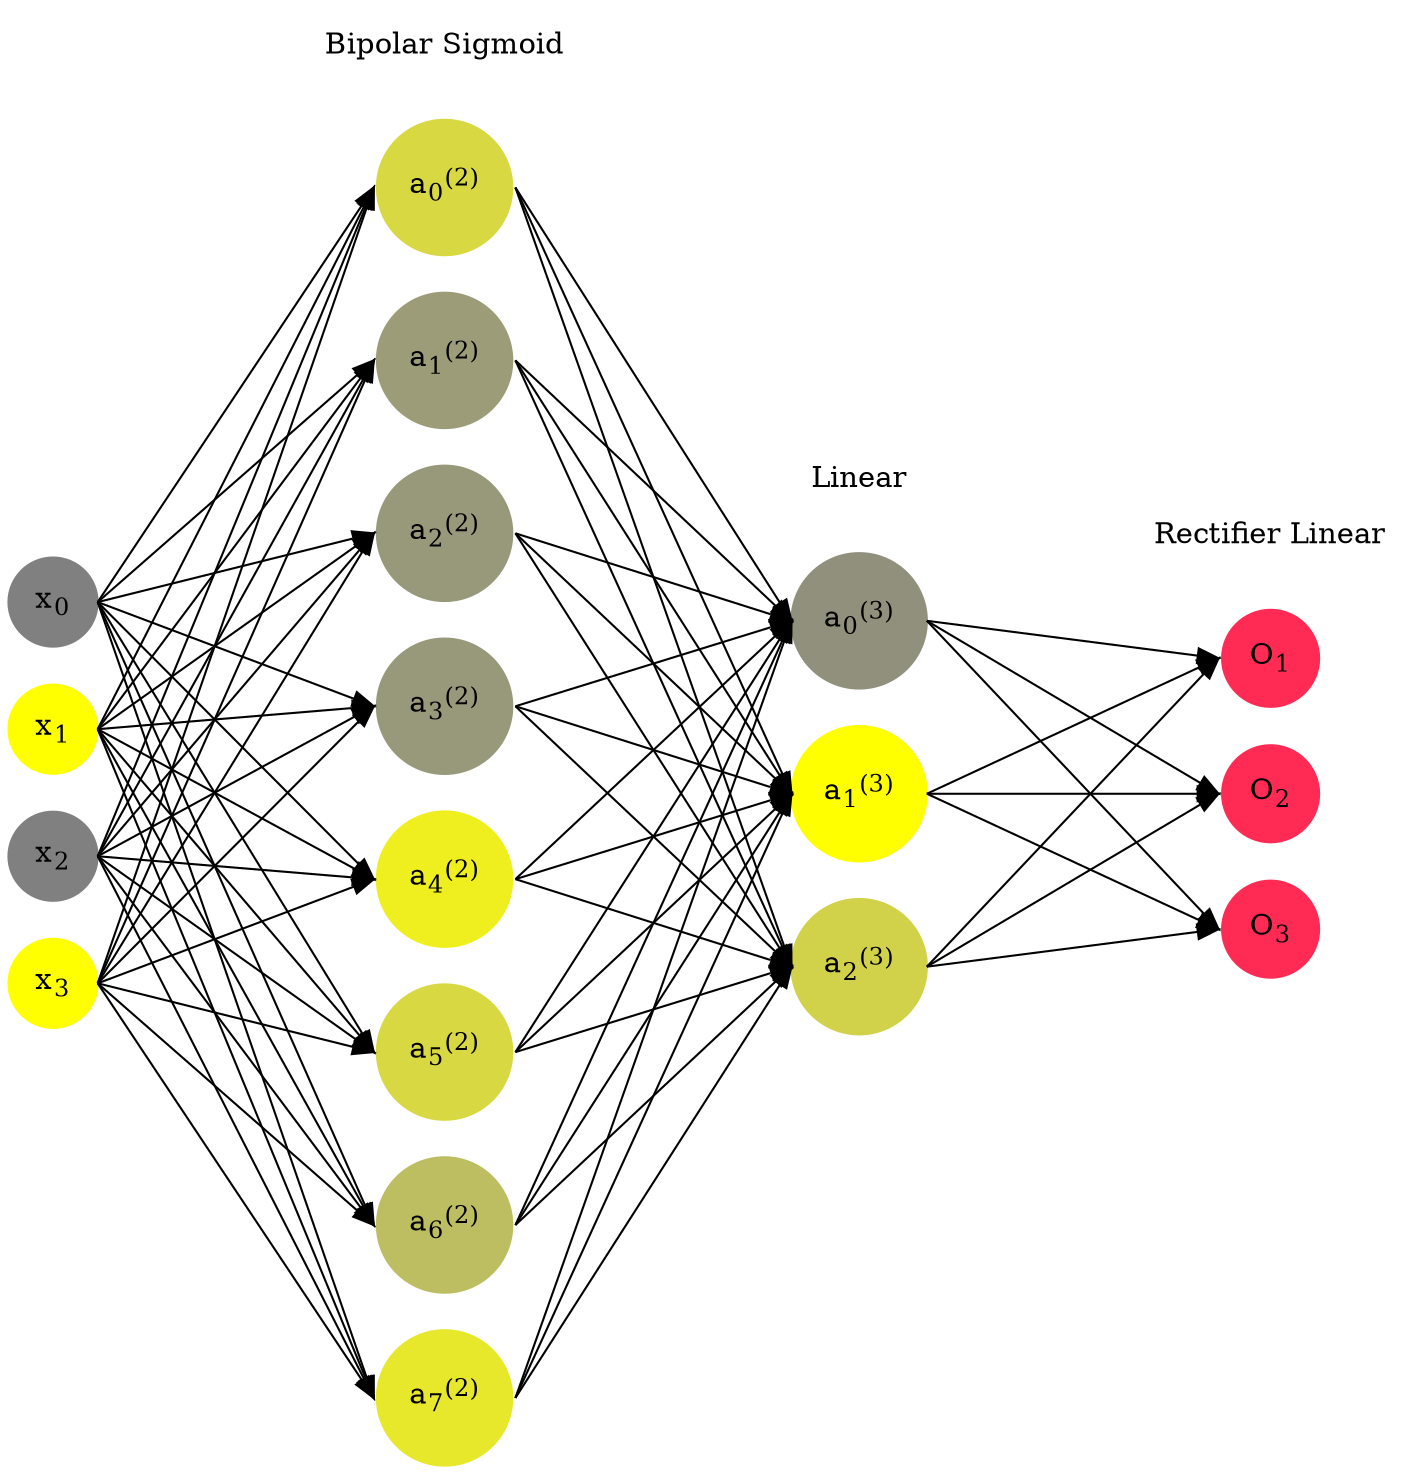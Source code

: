 digraph G {
	rankdir = LR;
	splines=false;
	edge[style=invis];
	ranksep= 1.4;
	{
	node [shape=circle, color="0.1667, 0.0, 0.5", style=filled, fillcolor="0.1667, 0.0, 0.5"];
	x0 [label=<x<sub>0</sub>>];
	}
	{
	node [shape=circle, color="0.1667, 1.0, 1.0", style=filled, fillcolor="0.1667, 1.0, 1.0"];
	x1 [label=<x<sub>1</sub>>];
	}
	{
	node [shape=circle, color="0.1667, 0.0, 0.5", style=filled, fillcolor="0.1667, 0.0, 0.5"];
	x2 [label=<x<sub>2</sub>>];
	}
	{
	node [shape=circle, color="0.1667, 1.0, 1.0", style=filled, fillcolor="0.1667, 1.0, 1.0"];
	x3 [label=<x<sub>3</sub>>];
	}
	{
	node [shape=circle, color="0.1667, 0.694348, 0.847174", style=filled, fillcolor="0.1667, 0.694348, 0.847174"];
	a02 [label=<a<sub>0</sub><sup>(2)</sup>>];
	}
	{
	node [shape=circle, color="0.1667, 0.222396, 0.611198", style=filled, fillcolor="0.1667, 0.222396, 0.611198"];
	a12 [label=<a<sub>1</sub><sup>(2)</sup>>];
	}
	{
	node [shape=circle, color="0.1667, 0.190952, 0.595476", style=filled, fillcolor="0.1667, 0.190952, 0.595476"];
	a22 [label=<a<sub>2</sub><sup>(2)</sup>>];
	}
	{
	node [shape=circle, color="0.1667, 0.192206, 0.596103", style=filled, fillcolor="0.1667, 0.192206, 0.596103"];
	a32 [label=<a<sub>3</sub><sup>(2)</sup>>];
	}
	{
	node [shape=circle, color="0.1667, 0.868576, 0.934288", style=filled, fillcolor="0.1667, 0.868576, 0.934288"];
	a42 [label=<a<sub>4</sub><sup>(2)</sup>>];
	}
	{
	node [shape=circle, color="0.1667, 0.689964, 0.844982", style=filled, fillcolor="0.1667, 0.689964, 0.844982"];
	a52 [label=<a<sub>5</sub><sup>(2)</sup>>];
	}
	{
	node [shape=circle, color="0.1667, 0.481387, 0.740694", style=filled, fillcolor="0.1667, 0.481387, 0.740694"];
	a62 [label=<a<sub>6</sub><sup>(2)</sup>>];
	}
	{
	node [shape=circle, color="0.1667, 0.808082, 0.904041", style=filled, fillcolor="0.1667, 0.808082, 0.904041"];
	a72 [label=<a<sub>7</sub><sup>(2)</sup>>];
	}
	{
	node [shape=circle, color="0.1667, 0.130995, 0.565498", style=filled, fillcolor="0.1667, 0.130995, 0.565498"];
	a03 [label=<a<sub>0</sub><sup>(3)</sup>>];
	}
	{
	node [shape=circle, color="0.1667, 1.345618, 1.172809", style=filled, fillcolor="0.1667, 1.345618, 1.172809"];
	a13 [label=<a<sub>1</sub><sup>(3)</sup>>];
	}
	{
	node [shape=circle, color="0.1667, 0.647793, 0.823897", style=filled, fillcolor="0.1667, 0.647793, 0.823897"];
	a23 [label=<a<sub>2</sub><sup>(3)</sup>>];
	}
	{
	node [shape=circle, color="0.9667, 0.83, 1.0", style=filled, fillcolor="0.9667, 0.83, 1.0"];
	O1 [label=<O<sub>1</sub>>];
	}
	{
	node [shape=circle, color="0.9667, 0.83, 1.0", style=filled, fillcolor="0.9667, 0.83, 1.0"];
	O2 [label=<O<sub>2</sub>>];
	}
	{
	node [shape=circle, color="0.9667, 0.83, 1.0", style=filled, fillcolor="0.9667, 0.83, 1.0"];
	O3 [label=<O<sub>3</sub>>];
	}
	{
	rank=same;
	x0->x1->x2->x3;
	}
	{
	rank=same;
	a02->a12->a22->a32->a42->a52->a62->a72;
	}
	{
	rank=same;
	a03->a13->a23;
	}
	{
	rank=same;
	O1->O2->O3;
	}
	l1 [shape=plaintext,label="Bipolar Sigmoid"];
	l1->a02;
	{rank=same; l1;a02};
	l2 [shape=plaintext,label="Linear"];
	l2->a03;
	{rank=same; l2;a03};
	l3 [shape=plaintext,label="Rectifier Linear"];
	l3->O1;
	{rank=same; l3;O1};
edge[style=solid, tailport=e, headport=w];
	{x0;x1;x2;x3} -> {a02;a12;a22;a32;a42;a52;a62;a72};
	{a02;a12;a22;a32;a42;a52;a62;a72} -> {a03;a13;a23};
	{a03;a13;a23} -> {O1,O2,O3};
}